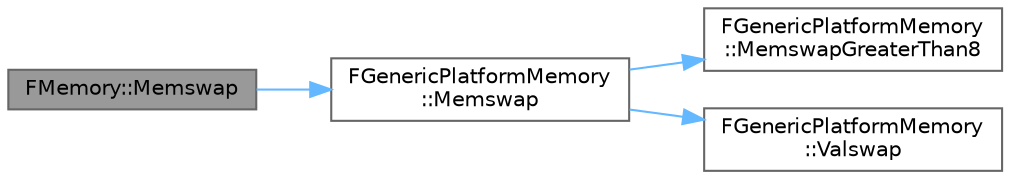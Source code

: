 digraph "FMemory::Memswap"
{
 // INTERACTIVE_SVG=YES
 // LATEX_PDF_SIZE
  bgcolor="transparent";
  edge [fontname=Helvetica,fontsize=10,labelfontname=Helvetica,labelfontsize=10];
  node [fontname=Helvetica,fontsize=10,shape=box,height=0.2,width=0.4];
  rankdir="LR";
  Node1 [id="Node000001",label="FMemory::Memswap",height=0.2,width=0.4,color="gray40", fillcolor="grey60", style="filled", fontcolor="black",tooltip=" "];
  Node1 -> Node2 [id="edge1_Node000001_Node000002",color="steelblue1",style="solid",tooltip=" "];
  Node2 [id="Node000002",label="FGenericPlatformMemory\l::Memswap",height=0.2,width=0.4,color="grey40", fillcolor="white", style="filled",URL="$d3/dfd/structFGenericPlatformMemory.html#a934aa131573522d27a59a21458eebd96",tooltip=" "];
  Node2 -> Node3 [id="edge2_Node000002_Node000003",color="steelblue1",style="solid",tooltip=" "];
  Node3 [id="Node000003",label="FGenericPlatformMemory\l::MemswapGreaterThan8",height=0.2,width=0.4,color="grey40", fillcolor="white", style="filled",URL="$d3/dfd/structFGenericPlatformMemory.html#a9fd6d72252bd898fe729abc3c753c161",tooltip=" "];
  Node2 -> Node4 [id="edge3_Node000002_Node000004",color="steelblue1",style="solid",tooltip=" "];
  Node4 [id="Node000004",label="FGenericPlatformMemory\l::Valswap",height=0.2,width=0.4,color="grey40", fillcolor="white", style="filled",URL="$d3/dfd/structFGenericPlatformMemory.html#a8794c1926e75ce536ed063c502d7adfd",tooltip=" "];
}
